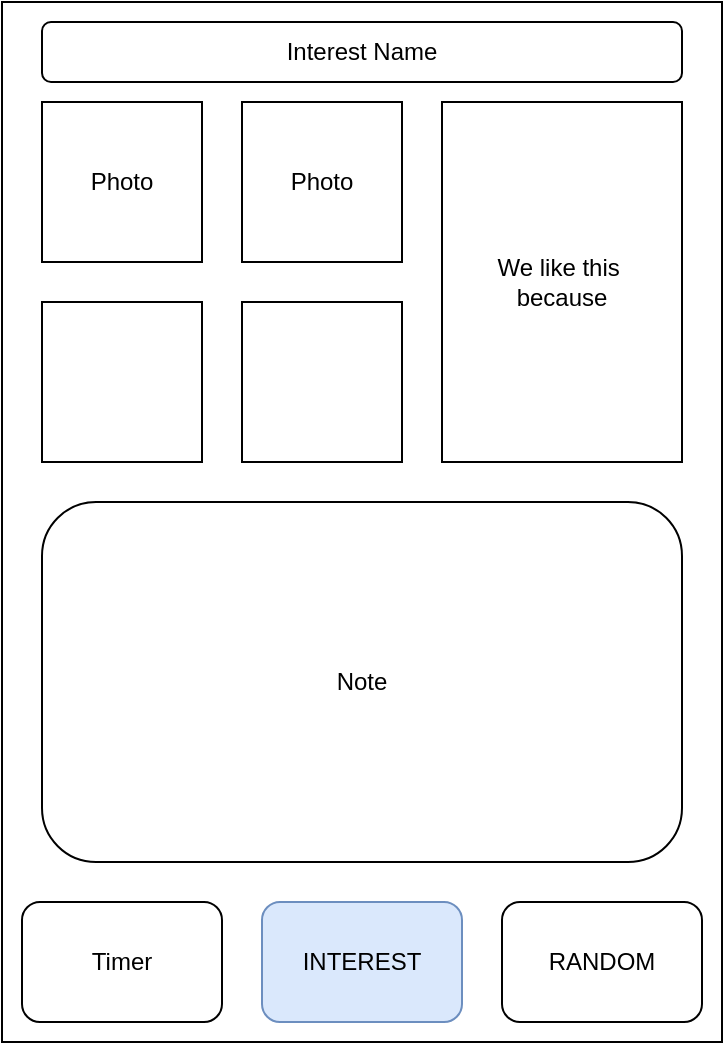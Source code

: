 <mxfile version="21.6.5" type="github">
  <diagram name="Page-1" id="NLlh_X6qQU1zA9pPPz15">
    <mxGraphModel dx="1131" dy="1087" grid="1" gridSize="10" guides="1" tooltips="1" connect="1" arrows="1" fold="1" page="1" pageScale="1" pageWidth="850" pageHeight="1100" math="0" shadow="0">
      <root>
        <mxCell id="0" />
        <mxCell id="1" parent="0" />
        <mxCell id="ljNmjG3ROghNoshUjFmp-3" value="" style="rounded=0;whiteSpace=wrap;html=1;movable=0;resizable=0;rotatable=0;deletable=0;editable=0;locked=1;connectable=0;" vertex="1" parent="1">
          <mxGeometry x="40" y="40" width="360" height="520" as="geometry" />
        </mxCell>
        <mxCell id="ljNmjG3ROghNoshUjFmp-4" value="Timer" style="rounded=1;whiteSpace=wrap;html=1;" vertex="1" parent="1">
          <mxGeometry x="50" y="490" width="100" height="60" as="geometry" />
        </mxCell>
        <mxCell id="ljNmjG3ROghNoshUjFmp-7" value="INTEREST" style="rounded=1;whiteSpace=wrap;html=1;fillColor=#dae8fc;strokeColor=#6c8ebf;" vertex="1" parent="1">
          <mxGeometry x="170" y="490" width="100" height="60" as="geometry" />
        </mxCell>
        <mxCell id="ljNmjG3ROghNoshUjFmp-8" value="RANDOM" style="rounded=1;whiteSpace=wrap;html=1;" vertex="1" parent="1">
          <mxGeometry x="290" y="490" width="100" height="60" as="geometry" />
        </mxCell>
        <mxCell id="ljNmjG3ROghNoshUjFmp-9" value="Photo" style="whiteSpace=wrap;html=1;aspect=fixed;" vertex="1" parent="1">
          <mxGeometry x="60" y="90" width="80" height="80" as="geometry" />
        </mxCell>
        <mxCell id="ljNmjG3ROghNoshUjFmp-10" value="Photo" style="whiteSpace=wrap;html=1;aspect=fixed;" vertex="1" parent="1">
          <mxGeometry x="160" y="90" width="80" height="80" as="geometry" />
        </mxCell>
        <mxCell id="ljNmjG3ROghNoshUjFmp-11" value="" style="whiteSpace=wrap;html=1;aspect=fixed;" vertex="1" parent="1">
          <mxGeometry x="60" y="190" width="80" height="80" as="geometry" />
        </mxCell>
        <mxCell id="ljNmjG3ROghNoshUjFmp-12" value="" style="whiteSpace=wrap;html=1;aspect=fixed;" vertex="1" parent="1">
          <mxGeometry x="160" y="190" width="80" height="80" as="geometry" />
        </mxCell>
        <mxCell id="ljNmjG3ROghNoshUjFmp-14" value="Note " style="rounded=1;whiteSpace=wrap;html=1;" vertex="1" parent="1">
          <mxGeometry x="60" y="290" width="320" height="180" as="geometry" />
        </mxCell>
        <mxCell id="ljNmjG3ROghNoshUjFmp-15" value="&lt;div&gt;We like this&amp;nbsp;&lt;/div&gt;&lt;div&gt;because&lt;/div&gt;" style="rounded=0;whiteSpace=wrap;html=1;" vertex="1" parent="1">
          <mxGeometry x="260" y="90" width="120" height="180" as="geometry" />
        </mxCell>
        <mxCell id="ljNmjG3ROghNoshUjFmp-16" value="Interest Name" style="rounded=1;whiteSpace=wrap;html=1;" vertex="1" parent="1">
          <mxGeometry x="60" y="50" width="320" height="30" as="geometry" />
        </mxCell>
      </root>
    </mxGraphModel>
  </diagram>
</mxfile>
